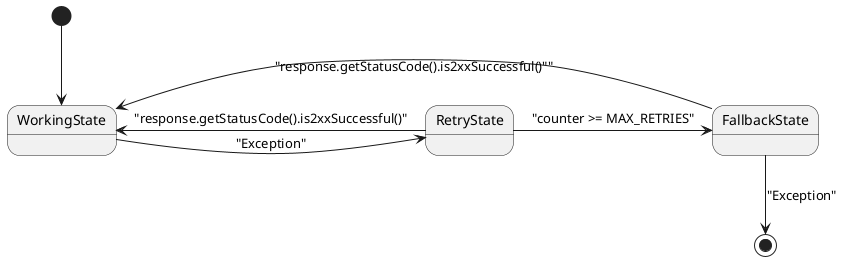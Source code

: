 @startuml
    [*] --> WorkingState
    WorkingState -> RetryState : "Exception"
    RetryState -> FallbackState : "counter >= MAX_RETRIES"
    RetryState -> WorkingState : "response.getStatusCode().is2xxSuccessful()"
    FallbackState -> WorkingState : "response.getStatusCode().is2xxSuccessful()""
    FallbackState --> [*] : "Exception"
@enduml